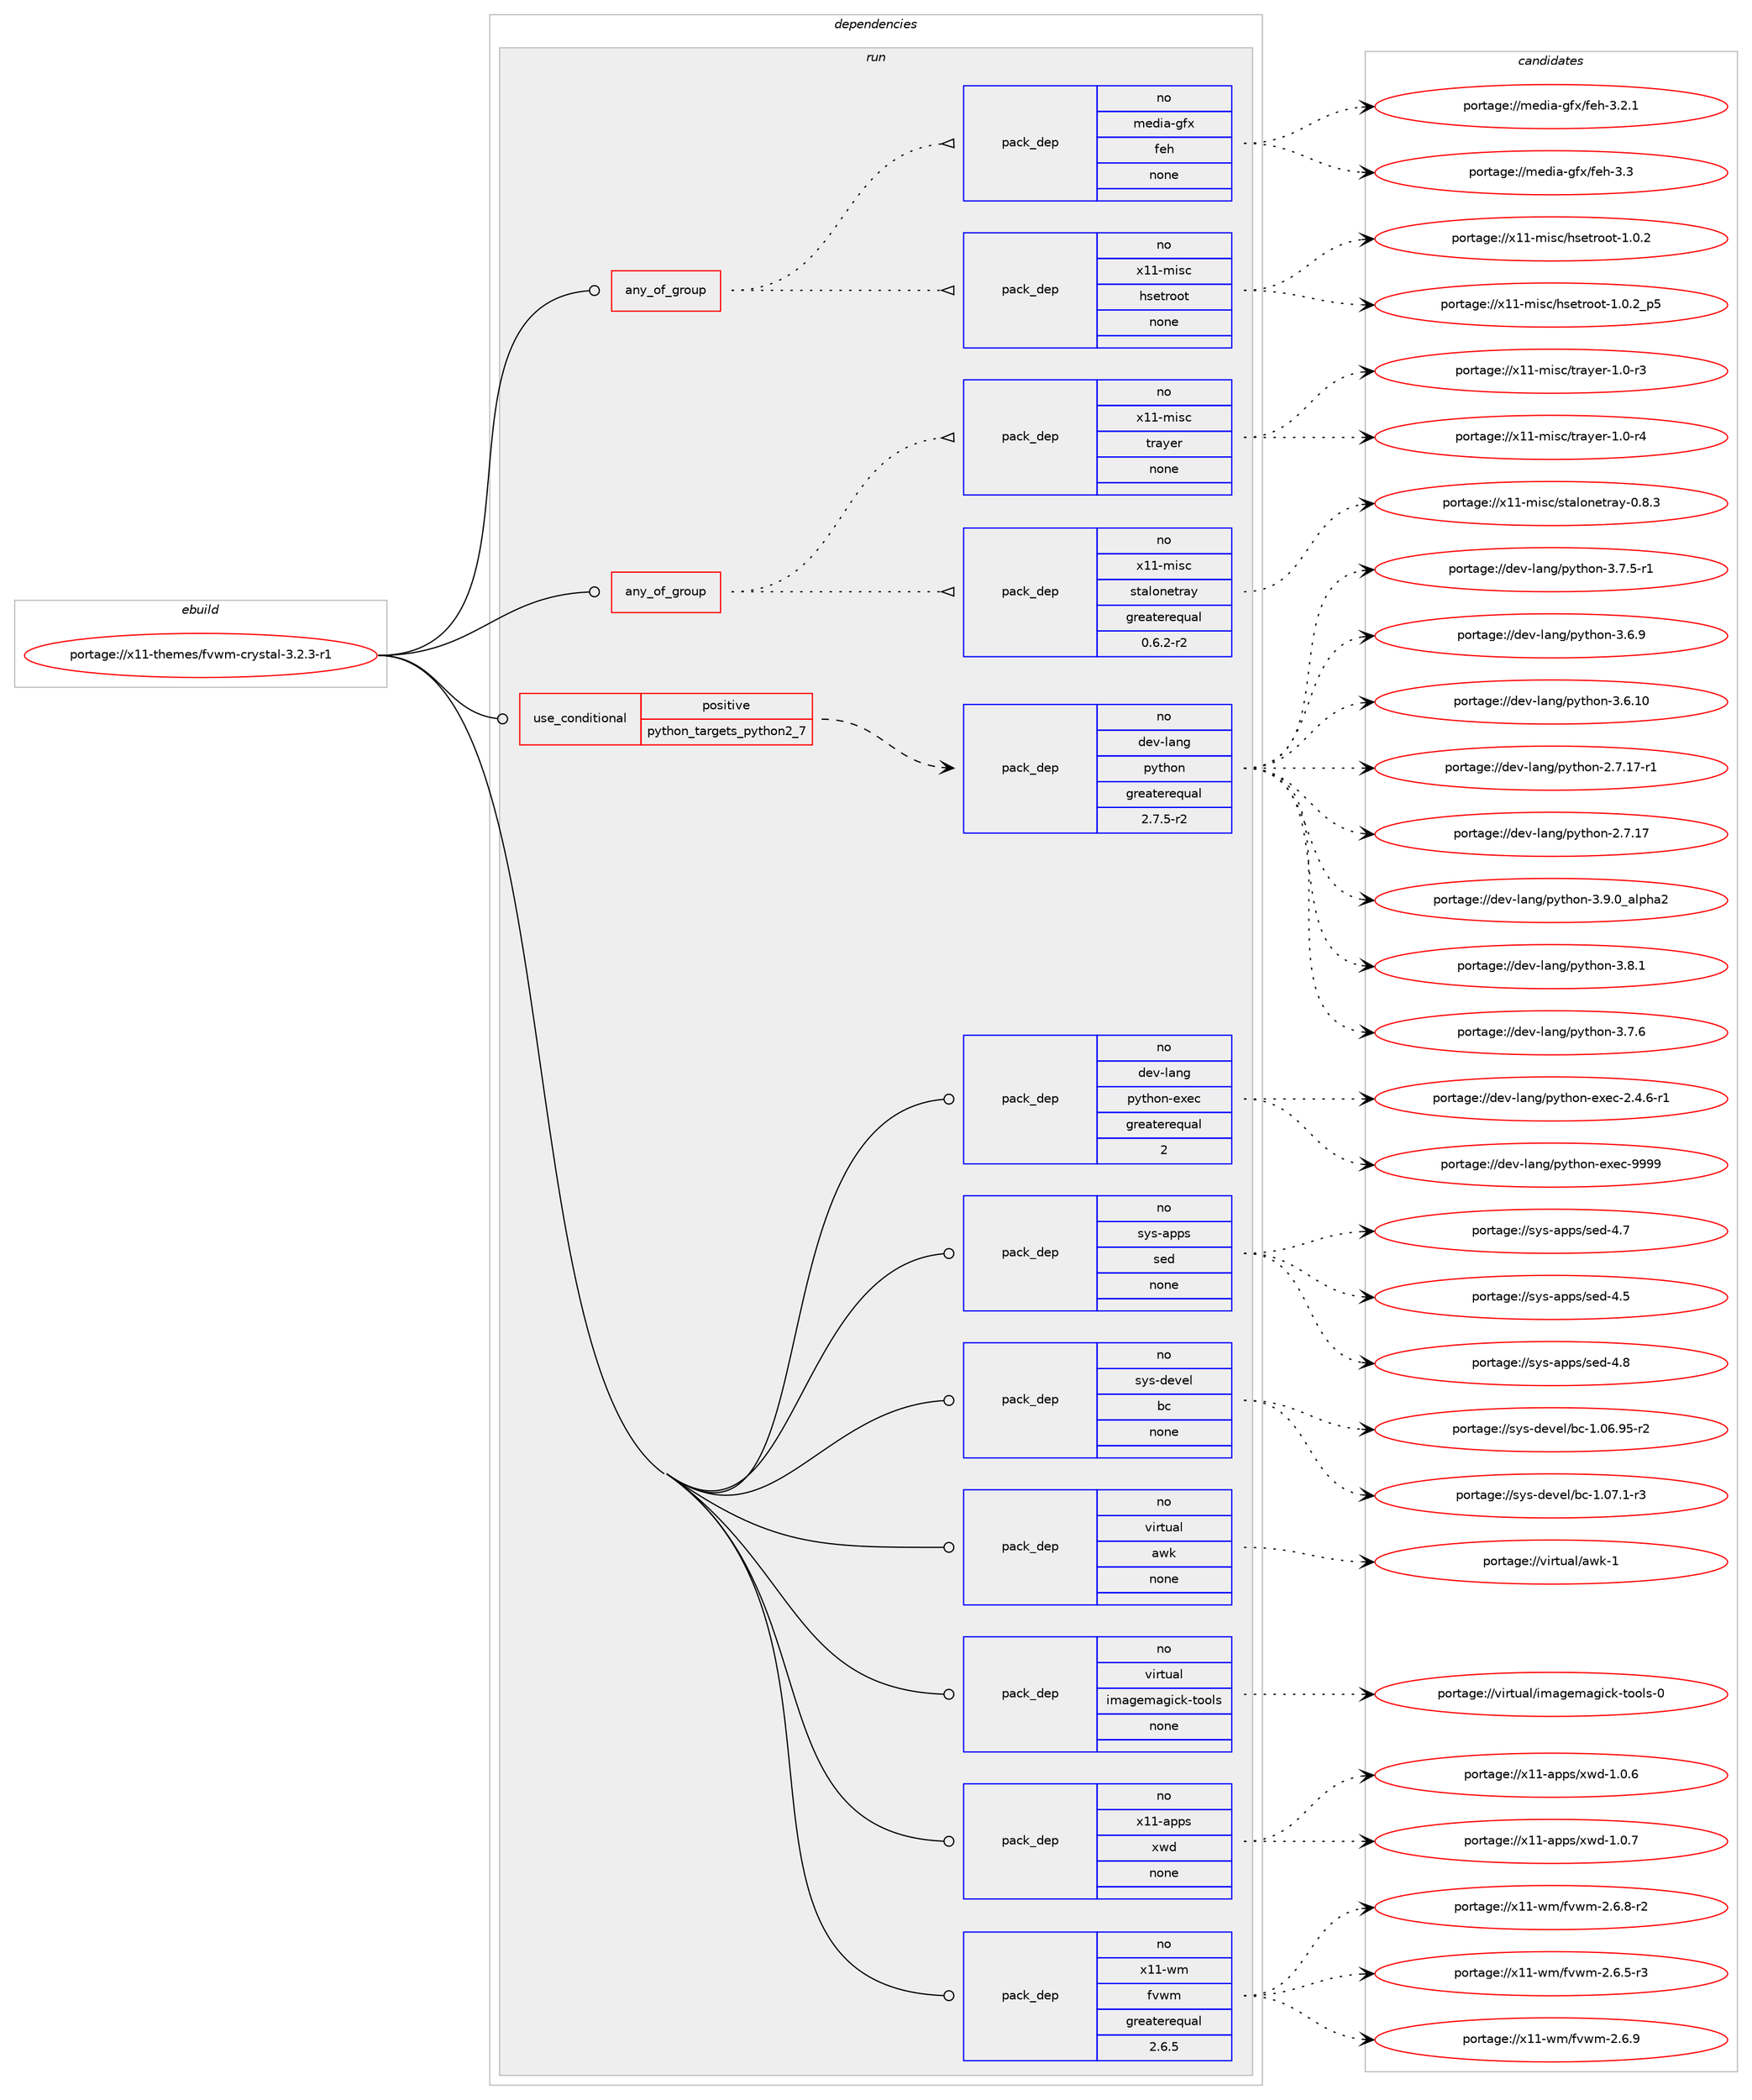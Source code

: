 digraph prolog {

# *************
# Graph options
# *************

newrank=true;
concentrate=true;
compound=true;
graph [rankdir=LR,fontname=Helvetica,fontsize=10,ranksep=1.5];#, ranksep=2.5, nodesep=0.2];
edge  [arrowhead=vee];
node  [fontname=Helvetica,fontsize=10];

# **********
# The ebuild
# **********

subgraph cluster_leftcol {
color=gray;
rank=same;
label=<<i>ebuild</i>>;
id [label="portage://x11-themes/fvwm-crystal-3.2.3-r1", color=red, width=4, href="../x11-themes/fvwm-crystal-3.2.3-r1.svg"];
}

# ****************
# The dependencies
# ****************

subgraph cluster_midcol {
color=gray;
label=<<i>dependencies</i>>;
subgraph cluster_compile {
fillcolor="#eeeeee";
style=filled;
label=<<i>compile</i>>;
}
subgraph cluster_compileandrun {
fillcolor="#eeeeee";
style=filled;
label=<<i>compile and run</i>>;
}
subgraph cluster_run {
fillcolor="#eeeeee";
style=filled;
label=<<i>run</i>>;
subgraph any63 {
dependency4787 [label=<<TABLE BORDER="0" CELLBORDER="1" CELLSPACING="0" CELLPADDING="4"><TR><TD CELLPADDING="10">any_of_group</TD></TR></TABLE>>, shape=none, color=red];subgraph pack3968 {
dependency4788 [label=<<TABLE BORDER="0" CELLBORDER="1" CELLSPACING="0" CELLPADDING="4" WIDTH="220"><TR><TD ROWSPAN="6" CELLPADDING="30">pack_dep</TD></TR><TR><TD WIDTH="110">no</TD></TR><TR><TD>x11-misc</TD></TR><TR><TD>hsetroot</TD></TR><TR><TD>none</TD></TR><TR><TD></TD></TR></TABLE>>, shape=none, color=blue];
}
dependency4787:e -> dependency4788:w [weight=20,style="dotted",arrowhead="oinv"];
subgraph pack3969 {
dependency4789 [label=<<TABLE BORDER="0" CELLBORDER="1" CELLSPACING="0" CELLPADDING="4" WIDTH="220"><TR><TD ROWSPAN="6" CELLPADDING="30">pack_dep</TD></TR><TR><TD WIDTH="110">no</TD></TR><TR><TD>media-gfx</TD></TR><TR><TD>feh</TD></TR><TR><TD>none</TD></TR><TR><TD></TD></TR></TABLE>>, shape=none, color=blue];
}
dependency4787:e -> dependency4789:w [weight=20,style="dotted",arrowhead="oinv"];
}
id:e -> dependency4787:w [weight=20,style="solid",arrowhead="odot"];
subgraph any64 {
dependency4790 [label=<<TABLE BORDER="0" CELLBORDER="1" CELLSPACING="0" CELLPADDING="4"><TR><TD CELLPADDING="10">any_of_group</TD></TR></TABLE>>, shape=none, color=red];subgraph pack3970 {
dependency4791 [label=<<TABLE BORDER="0" CELLBORDER="1" CELLSPACING="0" CELLPADDING="4" WIDTH="220"><TR><TD ROWSPAN="6" CELLPADDING="30">pack_dep</TD></TR><TR><TD WIDTH="110">no</TD></TR><TR><TD>x11-misc</TD></TR><TR><TD>stalonetray</TD></TR><TR><TD>greaterequal</TD></TR><TR><TD>0.6.2-r2</TD></TR></TABLE>>, shape=none, color=blue];
}
dependency4790:e -> dependency4791:w [weight=20,style="dotted",arrowhead="oinv"];
subgraph pack3971 {
dependency4792 [label=<<TABLE BORDER="0" CELLBORDER="1" CELLSPACING="0" CELLPADDING="4" WIDTH="220"><TR><TD ROWSPAN="6" CELLPADDING="30">pack_dep</TD></TR><TR><TD WIDTH="110">no</TD></TR><TR><TD>x11-misc</TD></TR><TR><TD>trayer</TD></TR><TR><TD>none</TD></TR><TR><TD></TD></TR></TABLE>>, shape=none, color=blue];
}
dependency4790:e -> dependency4792:w [weight=20,style="dotted",arrowhead="oinv"];
}
id:e -> dependency4790:w [weight=20,style="solid",arrowhead="odot"];
subgraph cond756 {
dependency4793 [label=<<TABLE BORDER="0" CELLBORDER="1" CELLSPACING="0" CELLPADDING="4"><TR><TD ROWSPAN="3" CELLPADDING="10">use_conditional</TD></TR><TR><TD>positive</TD></TR><TR><TD>python_targets_python2_7</TD></TR></TABLE>>, shape=none, color=red];
subgraph pack3972 {
dependency4794 [label=<<TABLE BORDER="0" CELLBORDER="1" CELLSPACING="0" CELLPADDING="4" WIDTH="220"><TR><TD ROWSPAN="6" CELLPADDING="30">pack_dep</TD></TR><TR><TD WIDTH="110">no</TD></TR><TR><TD>dev-lang</TD></TR><TR><TD>python</TD></TR><TR><TD>greaterequal</TD></TR><TR><TD>2.7.5-r2</TD></TR></TABLE>>, shape=none, color=blue];
}
dependency4793:e -> dependency4794:w [weight=20,style="dashed",arrowhead="vee"];
}
id:e -> dependency4793:w [weight=20,style="solid",arrowhead="odot"];
subgraph pack3973 {
dependency4795 [label=<<TABLE BORDER="0" CELLBORDER="1" CELLSPACING="0" CELLPADDING="4" WIDTH="220"><TR><TD ROWSPAN="6" CELLPADDING="30">pack_dep</TD></TR><TR><TD WIDTH="110">no</TD></TR><TR><TD>dev-lang</TD></TR><TR><TD>python-exec</TD></TR><TR><TD>greaterequal</TD></TR><TR><TD>2</TD></TR></TABLE>>, shape=none, color=blue];
}
id:e -> dependency4795:w [weight=20,style="solid",arrowhead="odot"];
subgraph pack3974 {
dependency4796 [label=<<TABLE BORDER="0" CELLBORDER="1" CELLSPACING="0" CELLPADDING="4" WIDTH="220"><TR><TD ROWSPAN="6" CELLPADDING="30">pack_dep</TD></TR><TR><TD WIDTH="110">no</TD></TR><TR><TD>sys-apps</TD></TR><TR><TD>sed</TD></TR><TR><TD>none</TD></TR><TR><TD></TD></TR></TABLE>>, shape=none, color=blue];
}
id:e -> dependency4796:w [weight=20,style="solid",arrowhead="odot"];
subgraph pack3975 {
dependency4797 [label=<<TABLE BORDER="0" CELLBORDER="1" CELLSPACING="0" CELLPADDING="4" WIDTH="220"><TR><TD ROWSPAN="6" CELLPADDING="30">pack_dep</TD></TR><TR><TD WIDTH="110">no</TD></TR><TR><TD>sys-devel</TD></TR><TR><TD>bc</TD></TR><TR><TD>none</TD></TR><TR><TD></TD></TR></TABLE>>, shape=none, color=blue];
}
id:e -> dependency4797:w [weight=20,style="solid",arrowhead="odot"];
subgraph pack3976 {
dependency4798 [label=<<TABLE BORDER="0" CELLBORDER="1" CELLSPACING="0" CELLPADDING="4" WIDTH="220"><TR><TD ROWSPAN="6" CELLPADDING="30">pack_dep</TD></TR><TR><TD WIDTH="110">no</TD></TR><TR><TD>virtual</TD></TR><TR><TD>awk</TD></TR><TR><TD>none</TD></TR><TR><TD></TD></TR></TABLE>>, shape=none, color=blue];
}
id:e -> dependency4798:w [weight=20,style="solid",arrowhead="odot"];
subgraph pack3977 {
dependency4799 [label=<<TABLE BORDER="0" CELLBORDER="1" CELLSPACING="0" CELLPADDING="4" WIDTH="220"><TR><TD ROWSPAN="6" CELLPADDING="30">pack_dep</TD></TR><TR><TD WIDTH="110">no</TD></TR><TR><TD>virtual</TD></TR><TR><TD>imagemagick-tools</TD></TR><TR><TD>none</TD></TR><TR><TD></TD></TR></TABLE>>, shape=none, color=blue];
}
id:e -> dependency4799:w [weight=20,style="solid",arrowhead="odot"];
subgraph pack3978 {
dependency4800 [label=<<TABLE BORDER="0" CELLBORDER="1" CELLSPACING="0" CELLPADDING="4" WIDTH="220"><TR><TD ROWSPAN="6" CELLPADDING="30">pack_dep</TD></TR><TR><TD WIDTH="110">no</TD></TR><TR><TD>x11-apps</TD></TR><TR><TD>xwd</TD></TR><TR><TD>none</TD></TR><TR><TD></TD></TR></TABLE>>, shape=none, color=blue];
}
id:e -> dependency4800:w [weight=20,style="solid",arrowhead="odot"];
subgraph pack3979 {
dependency4801 [label=<<TABLE BORDER="0" CELLBORDER="1" CELLSPACING="0" CELLPADDING="4" WIDTH="220"><TR><TD ROWSPAN="6" CELLPADDING="30">pack_dep</TD></TR><TR><TD WIDTH="110">no</TD></TR><TR><TD>x11-wm</TD></TR><TR><TD>fvwm</TD></TR><TR><TD>greaterequal</TD></TR><TR><TD>2.6.5</TD></TR></TABLE>>, shape=none, color=blue];
}
id:e -> dependency4801:w [weight=20,style="solid",arrowhead="odot"];
}
}

# **************
# The candidates
# **************

subgraph cluster_choices {
rank=same;
color=gray;
label=<<i>candidates</i>>;

subgraph choice3968 {
color=black;
nodesep=1;
choice12049494510910511599471041151011161141111111164549464846509511253 [label="portage://x11-misc/hsetroot-1.0.2_p5", color=red, width=4,href="../x11-misc/hsetroot-1.0.2_p5.svg"];
choice1204949451091051159947104115101116114111111116454946484650 [label="portage://x11-misc/hsetroot-1.0.2", color=red, width=4,href="../x11-misc/hsetroot-1.0.2.svg"];
dependency4788:e -> choice12049494510910511599471041151011161141111111164549464846509511253:w [style=dotted,weight="100"];
dependency4788:e -> choice1204949451091051159947104115101116114111111116454946484650:w [style=dotted,weight="100"];
}
subgraph choice3969 {
color=black;
nodesep=1;
choice10910110010597451031021204710210110445514651 [label="portage://media-gfx/feh-3.3", color=red, width=4,href="../media-gfx/feh-3.3.svg"];
choice109101100105974510310212047102101104455146504649 [label="portage://media-gfx/feh-3.2.1", color=red, width=4,href="../media-gfx/feh-3.2.1.svg"];
dependency4789:e -> choice10910110010597451031021204710210110445514651:w [style=dotted,weight="100"];
dependency4789:e -> choice109101100105974510310212047102101104455146504649:w [style=dotted,weight="100"];
}
subgraph choice3970 {
color=black;
nodesep=1;
choice12049494510910511599471151169710811111010111611497121454846564651 [label="portage://x11-misc/stalonetray-0.8.3", color=red, width=4,href="../x11-misc/stalonetray-0.8.3.svg"];
dependency4791:e -> choice12049494510910511599471151169710811111010111611497121454846564651:w [style=dotted,weight="100"];
}
subgraph choice3971 {
color=black;
nodesep=1;
choice120494945109105115994711611497121101114454946484511452 [label="portage://x11-misc/trayer-1.0-r4", color=red, width=4,href="../x11-misc/trayer-1.0-r4.svg"];
choice120494945109105115994711611497121101114454946484511451 [label="portage://x11-misc/trayer-1.0-r3", color=red, width=4,href="../x11-misc/trayer-1.0-r3.svg"];
dependency4792:e -> choice120494945109105115994711611497121101114454946484511452:w [style=dotted,weight="100"];
dependency4792:e -> choice120494945109105115994711611497121101114454946484511451:w [style=dotted,weight="100"];
}
subgraph choice3972 {
color=black;
nodesep=1;
choice10010111845108971101034711212111610411111045514657464895971081121049750 [label="portage://dev-lang/python-3.9.0_alpha2", color=red, width=4,href="../dev-lang/python-3.9.0_alpha2.svg"];
choice100101118451089711010347112121116104111110455146564649 [label="portage://dev-lang/python-3.8.1", color=red, width=4,href="../dev-lang/python-3.8.1.svg"];
choice100101118451089711010347112121116104111110455146554654 [label="portage://dev-lang/python-3.7.6", color=red, width=4,href="../dev-lang/python-3.7.6.svg"];
choice1001011184510897110103471121211161041111104551465546534511449 [label="portage://dev-lang/python-3.7.5-r1", color=red, width=4,href="../dev-lang/python-3.7.5-r1.svg"];
choice100101118451089711010347112121116104111110455146544657 [label="portage://dev-lang/python-3.6.9", color=red, width=4,href="../dev-lang/python-3.6.9.svg"];
choice10010111845108971101034711212111610411111045514654464948 [label="portage://dev-lang/python-3.6.10", color=red, width=4,href="../dev-lang/python-3.6.10.svg"];
choice100101118451089711010347112121116104111110455046554649554511449 [label="portage://dev-lang/python-2.7.17-r1", color=red, width=4,href="../dev-lang/python-2.7.17-r1.svg"];
choice10010111845108971101034711212111610411111045504655464955 [label="portage://dev-lang/python-2.7.17", color=red, width=4,href="../dev-lang/python-2.7.17.svg"];
dependency4794:e -> choice10010111845108971101034711212111610411111045514657464895971081121049750:w [style=dotted,weight="100"];
dependency4794:e -> choice100101118451089711010347112121116104111110455146564649:w [style=dotted,weight="100"];
dependency4794:e -> choice100101118451089711010347112121116104111110455146554654:w [style=dotted,weight="100"];
dependency4794:e -> choice1001011184510897110103471121211161041111104551465546534511449:w [style=dotted,weight="100"];
dependency4794:e -> choice100101118451089711010347112121116104111110455146544657:w [style=dotted,weight="100"];
dependency4794:e -> choice10010111845108971101034711212111610411111045514654464948:w [style=dotted,weight="100"];
dependency4794:e -> choice100101118451089711010347112121116104111110455046554649554511449:w [style=dotted,weight="100"];
dependency4794:e -> choice10010111845108971101034711212111610411111045504655464955:w [style=dotted,weight="100"];
}
subgraph choice3973 {
color=black;
nodesep=1;
choice10010111845108971101034711212111610411111045101120101994557575757 [label="portage://dev-lang/python-exec-9999", color=red, width=4,href="../dev-lang/python-exec-9999.svg"];
choice10010111845108971101034711212111610411111045101120101994550465246544511449 [label="portage://dev-lang/python-exec-2.4.6-r1", color=red, width=4,href="../dev-lang/python-exec-2.4.6-r1.svg"];
dependency4795:e -> choice10010111845108971101034711212111610411111045101120101994557575757:w [style=dotted,weight="100"];
dependency4795:e -> choice10010111845108971101034711212111610411111045101120101994550465246544511449:w [style=dotted,weight="100"];
}
subgraph choice3974 {
color=black;
nodesep=1;
choice11512111545971121121154711510110045524656 [label="portage://sys-apps/sed-4.8", color=red, width=4,href="../sys-apps/sed-4.8.svg"];
choice11512111545971121121154711510110045524655 [label="portage://sys-apps/sed-4.7", color=red, width=4,href="../sys-apps/sed-4.7.svg"];
choice11512111545971121121154711510110045524653 [label="portage://sys-apps/sed-4.5", color=red, width=4,href="../sys-apps/sed-4.5.svg"];
dependency4796:e -> choice11512111545971121121154711510110045524656:w [style=dotted,weight="100"];
dependency4796:e -> choice11512111545971121121154711510110045524655:w [style=dotted,weight="100"];
dependency4796:e -> choice11512111545971121121154711510110045524653:w [style=dotted,weight="100"];
}
subgraph choice3975 {
color=black;
nodesep=1;
choice11512111545100101118101108479899454946485546494511451 [label="portage://sys-devel/bc-1.07.1-r3", color=red, width=4,href="../sys-devel/bc-1.07.1-r3.svg"];
choice1151211154510010111810110847989945494648544657534511450 [label="portage://sys-devel/bc-1.06.95-r2", color=red, width=4,href="../sys-devel/bc-1.06.95-r2.svg"];
dependency4797:e -> choice11512111545100101118101108479899454946485546494511451:w [style=dotted,weight="100"];
dependency4797:e -> choice1151211154510010111810110847989945494648544657534511450:w [style=dotted,weight="100"];
}
subgraph choice3976 {
color=black;
nodesep=1;
choice1181051141161179710847971191074549 [label="portage://virtual/awk-1", color=red, width=4,href="../virtual/awk-1.svg"];
dependency4798:e -> choice1181051141161179710847971191074549:w [style=dotted,weight="100"];
}
subgraph choice3977 {
color=black;
nodesep=1;
choice1181051141161179710847105109971031011099710310599107451161111111081154548 [label="portage://virtual/imagemagick-tools-0", color=red, width=4,href="../virtual/imagemagick-tools-0.svg"];
dependency4799:e -> choice1181051141161179710847105109971031011099710310599107451161111111081154548:w [style=dotted,weight="100"];
}
subgraph choice3978 {
color=black;
nodesep=1;
choice1204949459711211211547120119100454946484655 [label="portage://x11-apps/xwd-1.0.7", color=red, width=4,href="../x11-apps/xwd-1.0.7.svg"];
choice1204949459711211211547120119100454946484654 [label="portage://x11-apps/xwd-1.0.6", color=red, width=4,href="../x11-apps/xwd-1.0.6.svg"];
dependency4800:e -> choice1204949459711211211547120119100454946484655:w [style=dotted,weight="100"];
dependency4800:e -> choice1204949459711211211547120119100454946484654:w [style=dotted,weight="100"];
}
subgraph choice3979 {
color=black;
nodesep=1;
choice12049494511910947102118119109455046544657 [label="portage://x11-wm/fvwm-2.6.9", color=red, width=4,href="../x11-wm/fvwm-2.6.9.svg"];
choice120494945119109471021181191094550465446564511450 [label="portage://x11-wm/fvwm-2.6.8-r2", color=red, width=4,href="../x11-wm/fvwm-2.6.8-r2.svg"];
choice120494945119109471021181191094550465446534511451 [label="portage://x11-wm/fvwm-2.6.5-r3", color=red, width=4,href="../x11-wm/fvwm-2.6.5-r3.svg"];
dependency4801:e -> choice12049494511910947102118119109455046544657:w [style=dotted,weight="100"];
dependency4801:e -> choice120494945119109471021181191094550465446564511450:w [style=dotted,weight="100"];
dependency4801:e -> choice120494945119109471021181191094550465446534511451:w [style=dotted,weight="100"];
}
}

}
